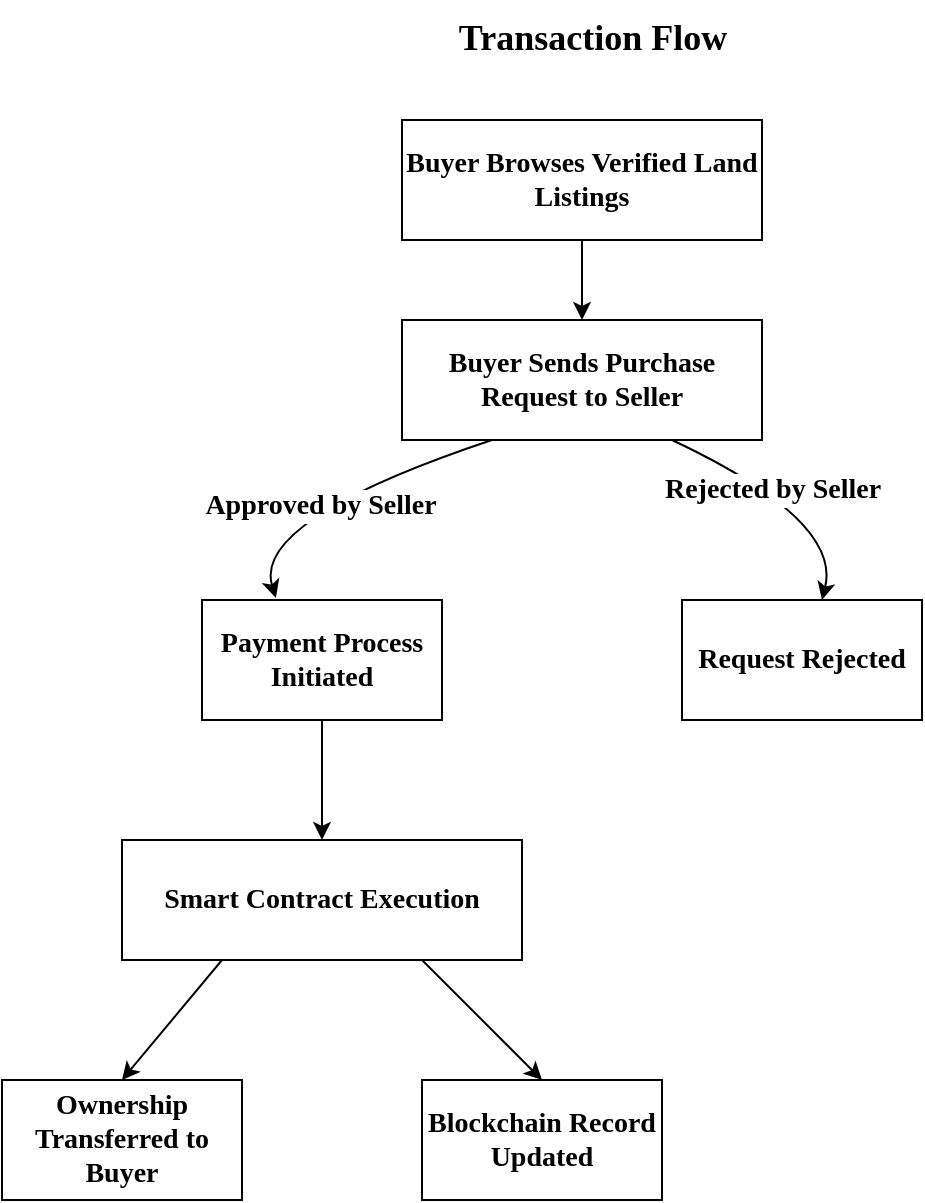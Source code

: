 <mxfile version="26.0.8">
  <diagram name="Page-1" id="9Fwdb6ov88U24b3C2Hm-">
    <mxGraphModel dx="1272" dy="816" grid="1" gridSize="10" guides="1" tooltips="1" connect="1" arrows="1" fold="1" page="1" pageScale="1" pageWidth="850" pageHeight="1100" math="0" shadow="0">
      <root>
        <mxCell id="0" />
        <mxCell id="1" parent="0" />
        <mxCell id="WDykwnfbS3jng25Hy8at-1" value="Buyer Browses Verified Land Listings" style="rounded=0;whiteSpace=wrap;html=1;fontFamily=Times New Roman;fontStyle=1;fontSize=14;" vertex="1" parent="1">
          <mxGeometry x="340" y="80" width="180" height="60" as="geometry" />
        </mxCell>
        <mxCell id="WDykwnfbS3jng25Hy8at-2" value="Buyer Sends Purchase Request to Seller" style="rounded=0;whiteSpace=wrap;html=1;fontFamily=Times New Roman;fontStyle=1;fontSize=14;" vertex="1" parent="1">
          <mxGeometry x="340" y="180" width="180" height="60" as="geometry" />
        </mxCell>
        <mxCell id="WDykwnfbS3jng25Hy8at-3" value="Request Rejected" style="rounded=0;whiteSpace=wrap;html=1;fontFamily=Times New Roman;fontStyle=1;fontSize=14;" vertex="1" parent="1">
          <mxGeometry x="480" y="320" width="120" height="60" as="geometry" />
        </mxCell>
        <mxCell id="WDykwnfbS3jng25Hy8at-4" value="Payment Process Initiated" style="rounded=0;whiteSpace=wrap;html=1;fontFamily=Times New Roman;fontStyle=1;fontSize=14;" vertex="1" parent="1">
          <mxGeometry x="240" y="320" width="120" height="60" as="geometry" />
        </mxCell>
        <mxCell id="WDykwnfbS3jng25Hy8at-5" value="Smart Contract Execution" style="rounded=0;whiteSpace=wrap;html=1;fontFamily=Times New Roman;fontStyle=1;fontSize=14;" vertex="1" parent="1">
          <mxGeometry x="200" y="440" width="200" height="60" as="geometry" />
        </mxCell>
        <mxCell id="WDykwnfbS3jng25Hy8at-7" value="Blockchain Record Updated" style="rounded=0;whiteSpace=wrap;html=1;fontFamily=Times New Roman;fontStyle=1;fontSize=14;" vertex="1" parent="1">
          <mxGeometry x="350" y="560" width="120" height="60" as="geometry" />
        </mxCell>
        <mxCell id="WDykwnfbS3jng25Hy8at-8" value="Ownership Transferred to Buyer" style="rounded=0;whiteSpace=wrap;html=1;fontFamily=Times New Roman;fontStyle=1;fontSize=14;" vertex="1" parent="1">
          <mxGeometry x="140" y="560" width="120" height="60" as="geometry" />
        </mxCell>
        <mxCell id="WDykwnfbS3jng25Hy8at-9" value="Transaction Flow&lt;div&gt;&lt;br&gt;&lt;/div&gt;" style="text;html=1;align=center;verticalAlign=middle;resizable=0;points=[];autosize=1;strokeColor=none;fillColor=none;fontFamily=Times New Roman;fontStyle=1;fontSize=18;" vertex="1" parent="1">
          <mxGeometry x="360" y="20" width="150" height="60" as="geometry" />
        </mxCell>
        <mxCell id="WDykwnfbS3jng25Hy8at-10" value="" style="endArrow=classic;html=1;rounded=0;entryX=0.5;entryY=0;entryDx=0;entryDy=0;fontFamily=Times New Roman;fontStyle=1;fontSize=14;" edge="1" parent="1" source="WDykwnfbS3jng25Hy8at-1" target="WDykwnfbS3jng25Hy8at-2">
          <mxGeometry width="50" height="50" relative="1" as="geometry">
            <mxPoint x="350" y="130" as="sourcePoint" />
            <mxPoint x="400" y="80" as="targetPoint" />
          </mxGeometry>
        </mxCell>
        <mxCell id="WDykwnfbS3jng25Hy8at-18" value="" style="curved=1;endArrow=classic;html=1;rounded=0;exitX=0.75;exitY=1;exitDx=0;exitDy=0;entryX=0.583;entryY=0;entryDx=0;entryDy=0;entryPerimeter=0;fontFamily=Times New Roman;fontStyle=1;fontSize=14;" edge="1" parent="1" source="WDykwnfbS3jng25Hy8at-2" target="WDykwnfbS3jng25Hy8at-3">
          <mxGeometry width="50" height="50" relative="1" as="geometry">
            <mxPoint x="460" y="350" as="sourcePoint" />
            <mxPoint x="510" y="300" as="targetPoint" />
            <Array as="points">
              <mxPoint x="560" y="280" />
            </Array>
          </mxGeometry>
        </mxCell>
        <mxCell id="WDykwnfbS3jng25Hy8at-21" value="Rejected by Seller" style="edgeLabel;html=1;align=center;verticalAlign=middle;resizable=0;points=[];fontFamily=Times New Roman;fontStyle=1;fontSize=14;" vertex="1" connectable="0" parent="WDykwnfbS3jng25Hy8at-18">
          <mxGeometry x="-0.18" y="-1" relative="1" as="geometry">
            <mxPoint as="offset" />
          </mxGeometry>
        </mxCell>
        <mxCell id="WDykwnfbS3jng25Hy8at-19" value="" style="curved=1;endArrow=classic;html=1;rounded=0;exitX=0.25;exitY=1;exitDx=0;exitDy=0;entryX=0.308;entryY=-0.017;entryDx=0;entryDy=0;entryPerimeter=0;fontFamily=Times New Roman;fontStyle=1;fontSize=14;" edge="1" parent="1" source="WDykwnfbS3jng25Hy8at-2" target="WDykwnfbS3jng25Hy8at-4">
          <mxGeometry width="50" height="50" relative="1" as="geometry">
            <mxPoint x="150" y="260" as="sourcePoint" />
            <mxPoint x="265" y="320" as="targetPoint" />
            <Array as="points">
              <mxPoint x="265" y="280" />
            </Array>
          </mxGeometry>
        </mxCell>
        <mxCell id="WDykwnfbS3jng25Hy8at-20" value="Approved by Seller" style="edgeLabel;html=1;align=center;verticalAlign=middle;resizable=0;points=[];fontFamily=Times New Roman;fontStyle=1;fontSize=14;" vertex="1" connectable="0" parent="WDykwnfbS3jng25Hy8at-19">
          <mxGeometry x="0.099" y="4" relative="1" as="geometry">
            <mxPoint as="offset" />
          </mxGeometry>
        </mxCell>
        <mxCell id="WDykwnfbS3jng25Hy8at-22" value="" style="endArrow=classic;html=1;rounded=0;entryX=0.5;entryY=0;entryDx=0;entryDy=0;exitX=0.5;exitY=1;exitDx=0;exitDy=0;fontFamily=Times New Roman;fontStyle=1;fontSize=14;" edge="1" parent="1" source="WDykwnfbS3jng25Hy8at-4" target="WDykwnfbS3jng25Hy8at-5">
          <mxGeometry width="50" height="50" relative="1" as="geometry">
            <mxPoint x="320" y="230" as="sourcePoint" />
            <mxPoint x="370" y="180" as="targetPoint" />
          </mxGeometry>
        </mxCell>
        <mxCell id="WDykwnfbS3jng25Hy8at-23" value="" style="endArrow=classic;html=1;rounded=0;entryX=0.5;entryY=0;entryDx=0;entryDy=0;exitX=0.25;exitY=1;exitDx=0;exitDy=0;fontFamily=Times New Roman;fontStyle=1;fontSize=14;" edge="1" parent="1" source="WDykwnfbS3jng25Hy8at-5" target="WDykwnfbS3jng25Hy8at-8">
          <mxGeometry width="50" height="50" relative="1" as="geometry">
            <mxPoint x="320" y="340" as="sourcePoint" />
            <mxPoint x="370" y="290" as="targetPoint" />
          </mxGeometry>
        </mxCell>
        <mxCell id="WDykwnfbS3jng25Hy8at-24" value="" style="endArrow=classic;html=1;rounded=0;entryX=0.5;entryY=0;entryDx=0;entryDy=0;exitX=0.75;exitY=1;exitDx=0;exitDy=0;fontFamily=Times New Roman;fontStyle=1;fontSize=14;" edge="1" parent="1" source="WDykwnfbS3jng25Hy8at-5" target="WDykwnfbS3jng25Hy8at-7">
          <mxGeometry width="50" height="50" relative="1" as="geometry">
            <mxPoint x="320" y="340" as="sourcePoint" />
            <mxPoint x="370" y="290" as="targetPoint" />
          </mxGeometry>
        </mxCell>
      </root>
    </mxGraphModel>
  </diagram>
</mxfile>
